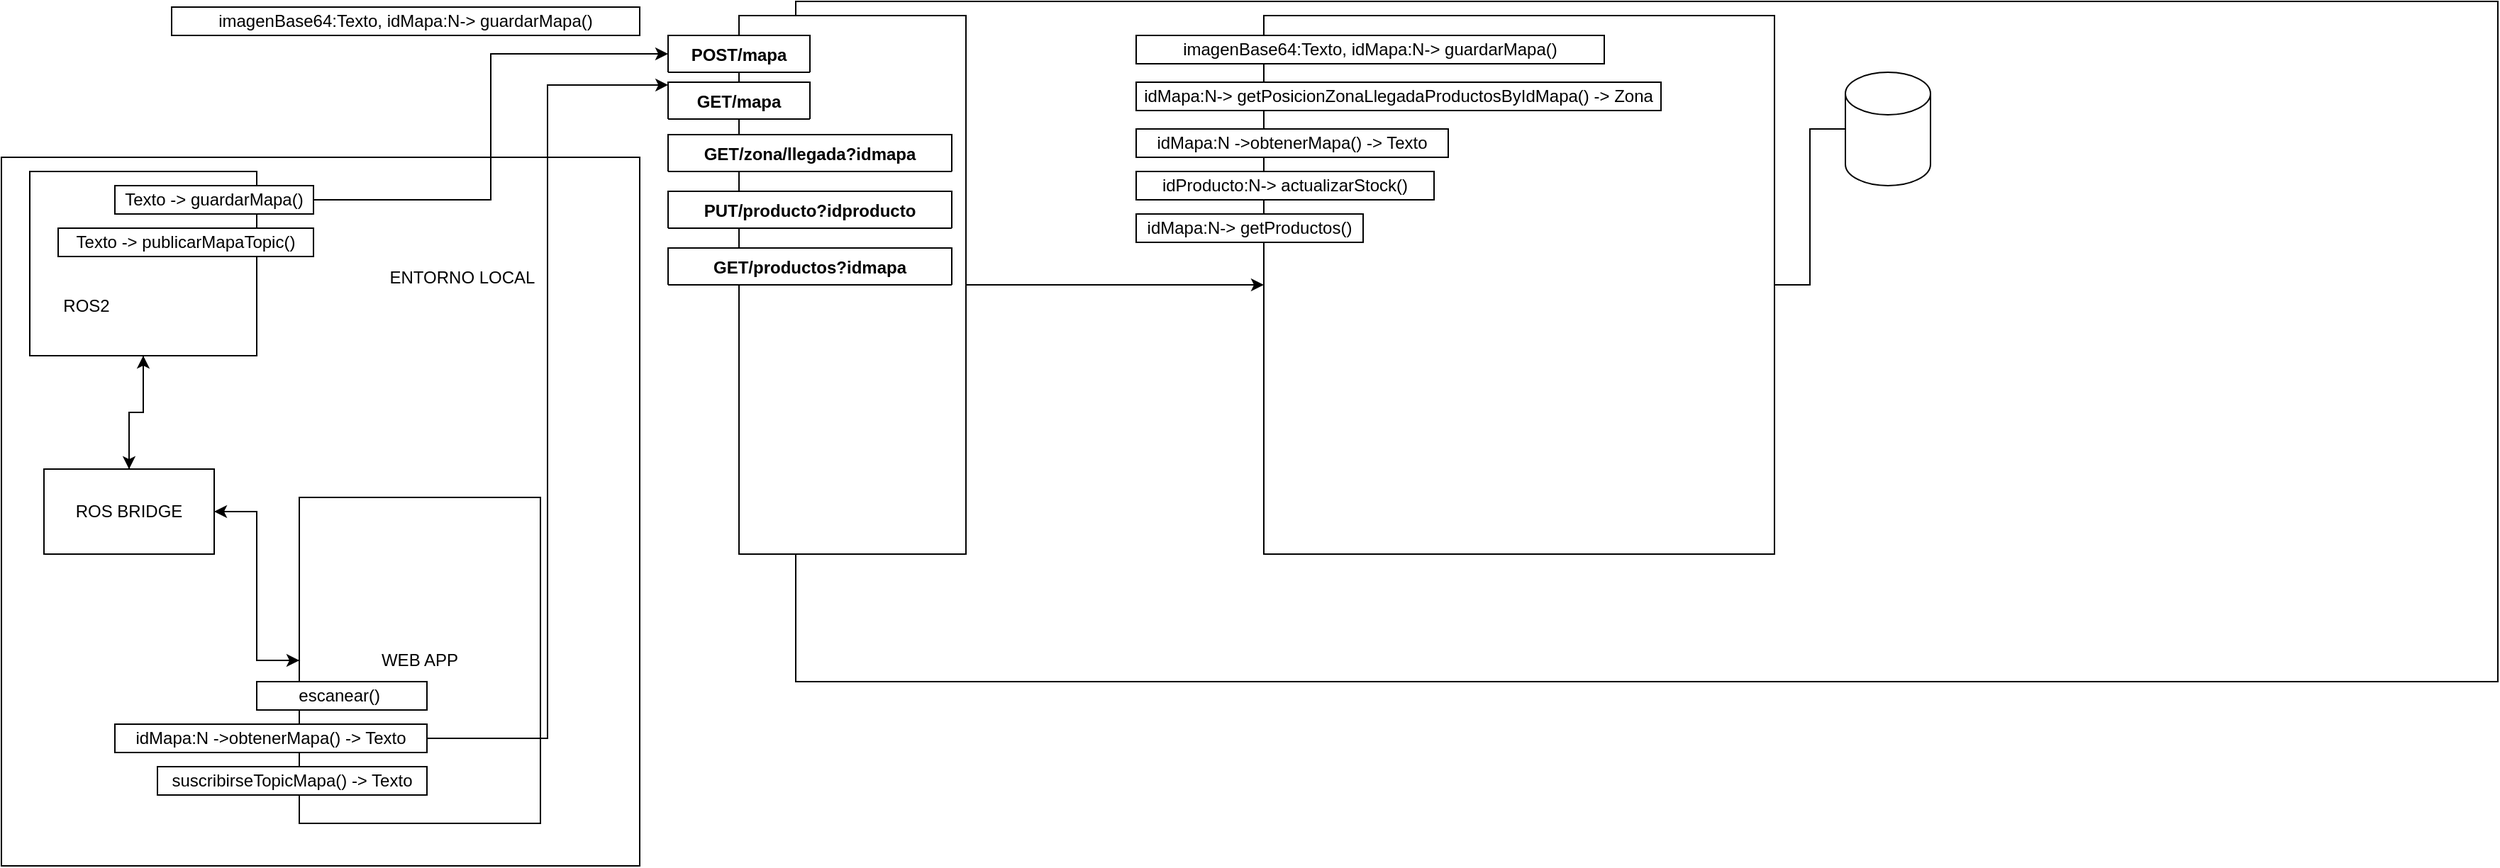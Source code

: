 <mxfile version="17.4.5" pages="2"><diagram id="qr7br0gcmP0g3dQFz3eZ" name="Logica Negocio"><mxGraphModel dx="1381" dy="787" grid="1" gridSize="10" guides="1" tooltips="1" connect="1" arrows="1" fold="1" page="1" pageScale="1" pageWidth="827" pageHeight="1169" math="0" shadow="0"><root><mxCell id="0"/><mxCell id="1" parent="0"/><mxCell id="V5HAuyEucex_Spe4lNq8-1" value="" style="rounded=0;whiteSpace=wrap;html=1;" parent="1" vertex="1"><mxGeometry x="570" y="10" width="1200" height="480" as="geometry"/></mxCell><mxCell id="V5HAuyEucex_Spe4lNq8-2" value="" style="rounded=0;whiteSpace=wrap;html=1;" parent="1" vertex="1"><mxGeometry x="10" y="120" width="450" height="500" as="geometry"/></mxCell><mxCell id="V5HAuyEucex_Spe4lNq8-14" style="edgeStyle=orthogonalEdgeStyle;rounded=0;orthogonalLoop=1;jettySize=auto;html=1;" parent="1" source="V5HAuyEucex_Spe4lNq8-3" target="V5HAuyEucex_Spe4lNq8-13" edge="1"><mxGeometry relative="1" as="geometry"/></mxCell><mxCell id="V5HAuyEucex_Spe4lNq8-19" style="edgeStyle=orthogonalEdgeStyle;rounded=0;orthogonalLoop=1;jettySize=auto;html=1;entryX=0;entryY=0.5;entryDx=0;entryDy=0;exitX=1;exitY=0.5;exitDx=0;exitDy=0;" parent="1" source="V5HAuyEucex_Spe4lNq8-24" target="1KXFwzLgJWa-YRm2-Oui-1" edge="1"><mxGeometry relative="1" as="geometry"><mxPoint x="460" y="50" as="targetPoint"/></mxGeometry></mxCell><mxCell id="V5HAuyEucex_Spe4lNq8-3" value="" style="rounded=0;whiteSpace=wrap;html=1;" parent="1" vertex="1"><mxGeometry x="30" y="130" width="160" height="130" as="geometry"/></mxCell><mxCell id="9l4VPNed63QghKo_KkzF-2" style="edgeStyle=orthogonalEdgeStyle;rounded=0;orthogonalLoop=1;jettySize=auto;html=1;entryX=1;entryY=0.5;entryDx=0;entryDy=0;endArrow=none;endFill=0;" parent="1" source="V5HAuyEucex_Spe4lNq8-4" target="V5HAuyEucex_Spe4lNq8-6" edge="1"><mxGeometry relative="1" as="geometry"/></mxCell><mxCell id="V5HAuyEucex_Spe4lNq8-4" value="" style="shape=cylinder3;whiteSpace=wrap;html=1;boundedLbl=1;backgroundOutline=1;size=15;" parent="1" vertex="1"><mxGeometry x="1310" y="60" width="60" height="80" as="geometry"/></mxCell><mxCell id="V5HAuyEucex_Spe4lNq8-20" style="edgeStyle=orthogonalEdgeStyle;rounded=0;orthogonalLoop=1;jettySize=auto;html=1;" parent="1" source="V5HAuyEucex_Spe4lNq8-5" target="V5HAuyEucex_Spe4lNq8-6" edge="1"><mxGeometry relative="1" as="geometry"/></mxCell><mxCell id="V5HAuyEucex_Spe4lNq8-5" value="" style="rounded=0;whiteSpace=wrap;html=1;" parent="1" vertex="1"><mxGeometry x="530" y="20" width="160" height="380" as="geometry"/></mxCell><mxCell id="V5HAuyEucex_Spe4lNq8-6" value="" style="rounded=0;whiteSpace=wrap;html=1;" parent="1" vertex="1"><mxGeometry x="900" y="20" width="360" height="380" as="geometry"/></mxCell><mxCell id="V5HAuyEucex_Spe4lNq8-9" value="imagenBase64:Texto, idMapa:N-&amp;gt; guardarMapa()" style="rounded=0;whiteSpace=wrap;html=1;autosize=1;" parent="1" vertex="1"><mxGeometry x="810" y="34" width="330" height="20" as="geometry"/></mxCell><mxCell id="V5HAuyEucex_Spe4lNq8-16" style="edgeStyle=orthogonalEdgeStyle;rounded=0;orthogonalLoop=1;jettySize=auto;html=1;entryX=1;entryY=0.5;entryDx=0;entryDy=0;" parent="1" source="V5HAuyEucex_Spe4lNq8-11" target="V5HAuyEucex_Spe4lNq8-13" edge="1"><mxGeometry relative="1" as="geometry"/></mxCell><mxCell id="V5HAuyEucex_Spe4lNq8-11" value="WEB APP" style="rounded=0;whiteSpace=wrap;html=1;" parent="1" vertex="1"><mxGeometry x="220" y="360" width="170" height="230" as="geometry"/></mxCell><mxCell id="V5HAuyEucex_Spe4lNq8-12" value="ENTORNO LOCAL" style="text;html=1;strokeColor=none;fillColor=none;align=center;verticalAlign=middle;whiteSpace=wrap;rounded=0;" parent="1" vertex="1"><mxGeometry x="270" y="190" width="130" height="30" as="geometry"/></mxCell><mxCell id="V5HAuyEucex_Spe4lNq8-15" style="edgeStyle=orthogonalEdgeStyle;rounded=0;orthogonalLoop=1;jettySize=auto;html=1;" parent="1" source="V5HAuyEucex_Spe4lNq8-13" target="V5HAuyEucex_Spe4lNq8-11" edge="1"><mxGeometry relative="1" as="geometry"/></mxCell><mxCell id="V5HAuyEucex_Spe4lNq8-17" style="edgeStyle=orthogonalEdgeStyle;rounded=0;orthogonalLoop=1;jettySize=auto;html=1;entryX=0.5;entryY=1;entryDx=0;entryDy=0;" parent="1" source="V5HAuyEucex_Spe4lNq8-13" target="V5HAuyEucex_Spe4lNq8-3" edge="1"><mxGeometry relative="1" as="geometry"/></mxCell><mxCell id="V5HAuyEucex_Spe4lNq8-13" value="ROS BRIDGE" style="rounded=0;whiteSpace=wrap;html=1;" parent="1" vertex="1"><mxGeometry x="40" y="340" width="120" height="60" as="geometry"/></mxCell><mxCell id="V5HAuyEucex_Spe4lNq8-22" value="escanear()&amp;nbsp;" style="rounded=0;whiteSpace=wrap;html=1;" parent="1" vertex="1"><mxGeometry x="190" y="490" width="120" height="20" as="geometry"/></mxCell><mxCell id="xhJGhQsPzWxKXCQC_ODU-6" style="edgeStyle=orthogonalEdgeStyle;rounded=0;orthogonalLoop=1;jettySize=auto;html=1;entryX=0.001;entryY=0.076;entryDx=0;entryDy=0;entryPerimeter=0;" parent="1" source="V5HAuyEucex_Spe4lNq8-23" target="xhJGhQsPzWxKXCQC_ODU-2" edge="1"><mxGeometry relative="1" as="geometry"/></mxCell><mxCell id="V5HAuyEucex_Spe4lNq8-23" value="idMapa:N -&amp;gt;obtenerMapa() -&amp;gt; Texto" style="rounded=0;whiteSpace=wrap;html=1;" parent="1" vertex="1"><mxGeometry x="90" y="520" width="220" height="20" as="geometry"/></mxCell><mxCell id="V5HAuyEucex_Spe4lNq8-24" value="Texto -&amp;gt; guardarMapa()" style="rounded=0;whiteSpace=wrap;html=1;" parent="1" vertex="1"><mxGeometry x="90" y="140" width="140" height="20" as="geometry"/></mxCell><mxCell id="V5HAuyEucex_Spe4lNq8-27" value="Texto -&amp;gt; publicarMapaTopic()" style="rounded=0;whiteSpace=wrap;html=1;" parent="1" vertex="1"><mxGeometry x="50" y="170" width="180" height="20" as="geometry"/></mxCell><mxCell id="V5HAuyEucex_Spe4lNq8-28" value="suscribirseTopicMapa() -&amp;gt; Texto" style="rounded=0;whiteSpace=wrap;html=1;" parent="1" vertex="1"><mxGeometry x="120" y="550" width="190" height="20" as="geometry"/></mxCell><mxCell id="V5HAuyEucex_Spe4lNq8-29" value="ROS2" style="text;html=1;strokeColor=none;fillColor=none;align=center;verticalAlign=middle;whiteSpace=wrap;rounded=0;" parent="1" vertex="1"><mxGeometry x="40" y="210" width="60" height="30" as="geometry"/></mxCell><mxCell id="1KXFwzLgJWa-YRm2-Oui-1" value="POST/mapa" style="swimlane;fontStyle=1;align=center;verticalAlign=top;childLayout=stackLayout;horizontal=1;startSize=26;horizontalStack=0;resizeParent=1;resizeParentMax=0;resizeLast=0;collapsible=1;marginBottom=0;" parent="1" vertex="1" collapsed="1"><mxGeometry x="480" y="34" width="100" height="26" as="geometry"><mxRectangle x="480" y="-70" width="300" height="140" as="alternateBounds"/></mxGeometry></mxCell><mxCell id="1KXFwzLgJWa-YRm2-Oui-2" value="Request: { idMapa:N,  imagen:Texto }" style="text;strokeColor=none;fillColor=default;align=left;verticalAlign=top;spacingLeft=4;spacingRight=4;overflow=hidden;rotatable=0;points=[[0,0.5],[1,0.5]];portConstraint=eastwest;" parent="1KXFwzLgJWa-YRm2-Oui-1" vertex="1"><mxGeometry y="26" width="300" height="26" as="geometry"/></mxCell><mxCell id="1KXFwzLgJWa-YRm2-Oui-3" value="" style="line;strokeWidth=1;fillColor=none;align=left;verticalAlign=middle;spacingTop=-1;spacingLeft=3;spacingRight=3;rotatable=0;labelPosition=right;points=[];portConstraint=eastwest;" parent="1KXFwzLgJWa-YRm2-Oui-1" vertex="1"><mxGeometry y="52" width="300" height="8" as="geometry"/></mxCell><mxCell id="1KXFwzLgJWa-YRm2-Oui-4" value="Respuestas:&#10;    200 OK&#10;    500 - {mensaje: &quot;No existe un mapa con ese id&quot;}&#10;    400 - {mensaje: &quot;Falta algun parametro&quot;}" style="text;align=left;verticalAlign=top;spacingLeft=4;spacingRight=4;overflow=hidden;rotatable=0;points=[[0,0.5],[1,0.5]];portConstraint=eastwest;fillColor=default;" parent="1KXFwzLgJWa-YRm2-Oui-1" vertex="1"><mxGeometry y="60" width="300" height="80" as="geometry"/></mxCell><mxCell id="A1_ffEyif7cvSU4tj48l-1" value="imagenBase64:Texto, idMapa:N-&amp;gt; guardarMapa()" style="rounded=0;whiteSpace=wrap;html=1;autosize=1;" parent="1" vertex="1"><mxGeometry x="130" y="14" width="330" height="20" as="geometry"/></mxCell><mxCell id="_4uroS1KP7SOoJTGzhsw-5" value="idMapa:N-&amp;gt; getPosicionZonaLlegadaProductosByIdMapa() -&amp;gt; Zona" style="rounded=0;whiteSpace=wrap;html=1;autosize=1;" parent="1" vertex="1"><mxGeometry x="810" y="67" width="370" height="20" as="geometry"/></mxCell><mxCell id="_4uroS1KP7SOoJTGzhsw-1" value="GET/zona/llegada?idmapa" style="swimlane;fontStyle=1;align=center;verticalAlign=top;childLayout=stackLayout;horizontal=1;startSize=26;horizontalStack=0;resizeParent=1;resizeParentMax=0;resizeLast=0;collapsible=1;marginBottom=0;" parent="1" vertex="1" collapsed="1"><mxGeometry x="480" y="104" width="200" height="26" as="geometry"><mxRectangle x="480" y="104" width="300" height="260" as="alternateBounds"/></mxGeometry></mxCell><mxCell id="_4uroS1KP7SOoJTGzhsw-2" value="Request: { idMapa:N }" style="text;strokeColor=none;fillColor=default;align=left;verticalAlign=top;spacingLeft=4;spacingRight=4;overflow=hidden;rotatable=0;points=[[0,0.5],[1,0.5]];portConstraint=eastwest;" parent="_4uroS1KP7SOoJTGzhsw-1" vertex="1"><mxGeometry y="26" width="300" height="26" as="geometry"/></mxCell><mxCell id="_4uroS1KP7SOoJTGzhsw-3" value="" style="line;strokeWidth=1;fillColor=none;align=left;verticalAlign=middle;spacingTop=-1;spacingLeft=3;spacingRight=3;rotatable=0;labelPosition=right;points=[];portConstraint=eastwest;" parent="_4uroS1KP7SOoJTGzhsw-1" vertex="1"><mxGeometry y="52" width="300" height="8" as="geometry"/></mxCell><mxCell id="_4uroS1KP7SOoJTGzhsw-4" value="Respuestas:&#10;    200 OK {&#10;    &quot;nombre&quot;: &quot;llegeda&quot;,&#10;    &quot;mapa&quot;: 1,&#10;    &quot;xSuperior&quot;: 1,&#10;    &quot;ySuperior&quot;: 2,&#10;    &quot;xInferior&quot;: 1,&#10;    &quot;yInferior&quot;: 2&#10;}    &#10;500 - {mensaje: &quot;Ese mapa no tiene una zona de llegada asignada&quot;}&#10;    &#10;400 - {mensaje: &quot;Falta algun parametro&quot;}" style="text;align=left;verticalAlign=top;spacingLeft=4;spacingRight=4;overflow=hidden;rotatable=0;points=[[0,0.5],[1,0.5]];portConstraint=eastwest;fillColor=default;" parent="_4uroS1KP7SOoJTGzhsw-1" vertex="1"><mxGeometry y="60" width="300" height="200" as="geometry"/></mxCell><mxCell id="xhJGhQsPzWxKXCQC_ODU-2" value="GET/mapa" style="swimlane;fontStyle=1;align=center;verticalAlign=top;childLayout=stackLayout;horizontal=1;startSize=26;horizontalStack=0;resizeParent=1;resizeParentMax=0;resizeLast=0;collapsible=1;marginBottom=0;" parent="1" vertex="1" collapsed="1"><mxGeometry x="480" y="67" width="100" height="26" as="geometry"><mxRectangle x="480" y="67" width="300" height="140" as="alternateBounds"/></mxGeometry></mxCell><mxCell id="xhJGhQsPzWxKXCQC_ODU-3" value="Parametros: { idMapa:N }" style="text;strokeColor=none;fillColor=default;align=left;verticalAlign=top;spacingLeft=4;spacingRight=4;overflow=hidden;rotatable=0;points=[[0,0.5],[1,0.5]];portConstraint=eastwest;" parent="xhJGhQsPzWxKXCQC_ODU-2" vertex="1"><mxGeometry y="26" width="300" height="26" as="geometry"/></mxCell><mxCell id="xhJGhQsPzWxKXCQC_ODU-4" value="" style="line;strokeWidth=1;fillColor=none;align=left;verticalAlign=middle;spacingTop=-1;spacingLeft=3;spacingRight=3;rotatable=0;labelPosition=right;points=[];portConstraint=eastwest;" parent="xhJGhQsPzWxKXCQC_ODU-2" vertex="1"><mxGeometry y="52" width="300" height="8" as="geometry"/></mxCell><mxCell id="xhJGhQsPzWxKXCQC_ODU-5" value="Respuestas:&#10;    200 OK {imagen:Texto, puntoOrigen:{x,y}}&#10;    500 - {mensaje: &quot;No existe un mapa con ese id&quot;}&#10;    400 - {mensaje: &quot;Falta algun parametro&quot;}" style="text;align=left;verticalAlign=top;spacingLeft=4;spacingRight=4;overflow=hidden;rotatable=0;points=[[0,0.5],[1,0.5]];portConstraint=eastwest;fillColor=default;" parent="xhJGhQsPzWxKXCQC_ODU-2" vertex="1"><mxGeometry y="60" width="300" height="80" as="geometry"/></mxCell><mxCell id="xhJGhQsPzWxKXCQC_ODU-7" value="idMapa:N -&amp;gt;obtenerMapa() -&amp;gt; Texto" style="rounded=0;whiteSpace=wrap;html=1;" parent="1" vertex="1"><mxGeometry x="810" y="100" width="220" height="20" as="geometry"/></mxCell><mxCell id="OGDtgpOWIfThqwihZhtQ-1" value="PUT/producto?idproducto" style="swimlane;fontStyle=1;align=center;verticalAlign=top;childLayout=stackLayout;horizontal=1;startSize=26;horizontalStack=0;resizeParent=1;resizeParentMax=0;resizeLast=0;collapsible=1;marginBottom=0;" parent="1" vertex="1" collapsed="1"><mxGeometry x="480" y="144" width="200" height="26" as="geometry"><mxRectangle x="500" y="440" width="300" height="140" as="alternateBounds"/></mxGeometry></mxCell><mxCell id="OGDtgpOWIfThqwihZhtQ-2" value="Parametros: { idProducto:N }" style="text;strokeColor=none;fillColor=default;align=left;verticalAlign=top;spacingLeft=4;spacingRight=4;overflow=hidden;rotatable=0;points=[[0,0.5],[1,0.5]];portConstraint=eastwest;" parent="OGDtgpOWIfThqwihZhtQ-1" vertex="1"><mxGeometry y="26" width="300" height="26" as="geometry"/></mxCell><mxCell id="OGDtgpOWIfThqwihZhtQ-3" value="" style="line;strokeWidth=1;fillColor=none;align=left;verticalAlign=middle;spacingTop=-1;spacingLeft=3;spacingRight=3;rotatable=0;labelPosition=right;points=[];portConstraint=eastwest;" parent="OGDtgpOWIfThqwihZhtQ-1" vertex="1"><mxGeometry y="52" width="300" height="8" as="geometry"/></mxCell><mxCell id="OGDtgpOWIfThqwihZhtQ-4" value="Respuestas:&#10;    200 OK &#10;    500 - {mensaje: &quot;No existe un producto con ese id&quot;}&#10;    400 - {mensaje: &quot;Falta algun parametro&quot;}" style="text;align=left;verticalAlign=top;spacingLeft=4;spacingRight=4;overflow=hidden;rotatable=0;points=[[0,0.5],[1,0.5]];portConstraint=eastwest;fillColor=default;" parent="OGDtgpOWIfThqwihZhtQ-1" vertex="1"><mxGeometry y="60" width="300" height="80" as="geometry"/></mxCell><mxCell id="bOaLaN9celTMbXlFl_b8-1" value="idProducto:N-&amp;gt; actualizarStock()" style="rounded=0;whiteSpace=wrap;html=1;autosize=1;" parent="1" vertex="1"><mxGeometry x="810" y="130" width="210" height="20" as="geometry"/></mxCell><mxCell id="3axeS7SIvT5MbjWtj5---1" value="GET/productos?idmapa" style="swimlane;fontStyle=1;align=center;verticalAlign=top;childLayout=stackLayout;horizontal=1;startSize=26;horizontalStack=0;resizeParent=1;resizeParentMax=0;resizeLast=0;collapsible=1;marginBottom=0;" vertex="1" collapsed="1" parent="1"><mxGeometry x="480" y="184" width="200" height="26" as="geometry"><mxRectangle x="480" y="184" width="300" height="140" as="alternateBounds"/></mxGeometry></mxCell><mxCell id="3axeS7SIvT5MbjWtj5---2" value="Parametros: { idMapa:N }" style="text;strokeColor=none;fillColor=default;align=left;verticalAlign=top;spacingLeft=4;spacingRight=4;overflow=hidden;rotatable=0;points=[[0,0.5],[1,0.5]];portConstraint=eastwest;" vertex="1" parent="3axeS7SIvT5MbjWtj5---1"><mxGeometry y="26" width="300" height="26" as="geometry"/></mxCell><mxCell id="3axeS7SIvT5MbjWtj5---3" value="" style="line;strokeWidth=1;fillColor=none;align=left;verticalAlign=middle;spacingTop=-1;spacingLeft=3;spacingRight=3;rotatable=0;labelPosition=right;points=[];portConstraint=eastwest;" vertex="1" parent="3axeS7SIvT5MbjWtj5---1"><mxGeometry y="52" width="300" height="8" as="geometry"/></mxCell><mxCell id="3axeS7SIvT5MbjWtj5---4" value="Respuestas:&#10;    200 OK &#10;    500 - {mensaje: &quot;No existe un mapa con ese id&quot;}&#10;    400 - {mensaje: &quot;Falta algun parametro&quot;}" style="text;align=left;verticalAlign=top;spacingLeft=4;spacingRight=4;overflow=hidden;rotatable=0;points=[[0,0.5],[1,0.5]];portConstraint=eastwest;fillColor=default;" vertex="1" parent="3axeS7SIvT5MbjWtj5---1"><mxGeometry y="60" width="300" height="80" as="geometry"/></mxCell><mxCell id="3axeS7SIvT5MbjWtj5---5" value="idMapa:N-&amp;gt; getProductos()" style="rounded=0;whiteSpace=wrap;html=1;autosize=1;" vertex="1" parent="1"><mxGeometry x="810" y="160" width="160" height="20" as="geometry"/></mxCell></root></mxGraphModel></diagram><diagram id="j1-sHolz0AxUesMCTDj7" name="Entidad Relacion"><mxGraphModel dx="1381" dy="787" grid="1" gridSize="10" guides="1" tooltips="1" connect="1" arrows="1" fold="1" page="1" pageScale="1" pageWidth="827" pageHeight="1169" math="0" shadow="0"><root><mxCell id="xTQx5OwVtkUul9D9zM_5-0"/><mxCell id="xTQx5OwVtkUul9D9zM_5-1" parent="xTQx5OwVtkUul9D9zM_5-0"/><mxCell id="xTQx5OwVtkUul9D9zM_5-7" value="mapa" style="shape=table;startSize=30;container=1;collapsible=1;childLayout=tableLayout;fixedRows=1;rowLines=0;fontStyle=1;align=center;resizeLast=1;" parent="xTQx5OwVtkUul9D9zM_5-1" vertex="1"><mxGeometry x="260" y="400" width="180" height="90" as="geometry"><mxRectangle x="360" y="330" width="60" height="30" as="alternateBounds"/></mxGeometry></mxCell><mxCell id="xTQx5OwVtkUul9D9zM_5-8" value="" style="shape=tableRow;horizontal=0;startSize=0;swimlaneHead=0;swimlaneBody=0;fillColor=none;collapsible=0;dropTarget=0;points=[[0,0.5],[1,0.5]];portConstraint=eastwest;top=0;left=0;right=0;bottom=1;" parent="xTQx5OwVtkUul9D9zM_5-7" vertex="1"><mxGeometry y="30" width="180" height="30" as="geometry"/></mxCell><mxCell id="xTQx5OwVtkUul9D9zM_5-9" value="PK" style="shape=partialRectangle;connectable=0;fillColor=none;top=0;left=0;bottom=0;right=0;fontStyle=1;overflow=hidden;" parent="xTQx5OwVtkUul9D9zM_5-8" vertex="1"><mxGeometry width="30" height="30" as="geometry"><mxRectangle width="30" height="30" as="alternateBounds"/></mxGeometry></mxCell><mxCell id="xTQx5OwVtkUul9D9zM_5-10" value="id" style="shape=partialRectangle;connectable=0;fillColor=none;top=0;left=0;bottom=0;right=0;align=left;spacingLeft=6;fontStyle=5;overflow=hidden;" parent="xTQx5OwVtkUul9D9zM_5-8" vertex="1"><mxGeometry x="30" width="150" height="30" as="geometry"><mxRectangle width="150" height="30" as="alternateBounds"/></mxGeometry></mxCell><mxCell id="xTQx5OwVtkUul9D9zM_5-11" value="" style="shape=tableRow;horizontal=0;startSize=0;swimlaneHead=0;swimlaneBody=0;fillColor=none;collapsible=0;dropTarget=0;points=[[0,0.5],[1,0.5]];portConstraint=eastwest;top=0;left=0;right=0;bottom=0;" parent="xTQx5OwVtkUul9D9zM_5-7" vertex="1"><mxGeometry y="60" width="180" height="30" as="geometry"/></mxCell><mxCell id="xTQx5OwVtkUul9D9zM_5-12" value="" style="shape=partialRectangle;connectable=0;fillColor=none;top=0;left=0;bottom=0;right=0;editable=1;overflow=hidden;" parent="xTQx5OwVtkUul9D9zM_5-11" vertex="1"><mxGeometry width="30" height="30" as="geometry"><mxRectangle width="30" height="30" as="alternateBounds"/></mxGeometry></mxCell><mxCell id="xTQx5OwVtkUul9D9zM_5-13" value="imagen" style="shape=partialRectangle;connectable=0;fillColor=none;top=0;left=0;bottom=0;right=0;align=left;spacingLeft=6;overflow=hidden;" parent="xTQx5OwVtkUul9D9zM_5-11" vertex="1"><mxGeometry x="30" width="150" height="30" as="geometry"><mxRectangle width="150" height="30" as="alternateBounds"/></mxGeometry></mxCell><mxCell id="xTQx5OwVtkUul9D9zM_5-20" value="BD: Automatix" style="text;html=1;strokeColor=none;fillColor=none;align=center;verticalAlign=middle;whiteSpace=wrap;rounded=0;" parent="xTQx5OwVtkUul9D9zM_5-1" vertex="1"><mxGeometry x="10" y="10" width="140" height="30" as="geometry"/></mxCell><mxCell id="xTQx5OwVtkUul9D9zM_5-21" value="Usuario" style="shape=table;startSize=30;container=1;collapsible=1;childLayout=tableLayout;fixedRows=1;rowLines=0;fontStyle=1;align=center;resizeLast=1;" parent="xTQx5OwVtkUul9D9zM_5-1" vertex="1"><mxGeometry x="40" y="145" width="180" height="150" as="geometry"/></mxCell><mxCell id="xTQx5OwVtkUul9D9zM_5-22" value="" style="shape=tableRow;horizontal=0;startSize=0;swimlaneHead=0;swimlaneBody=0;fillColor=none;collapsible=0;dropTarget=0;points=[[0,0.5],[1,0.5]];portConstraint=eastwest;top=0;left=0;right=0;bottom=1;" parent="xTQx5OwVtkUul9D9zM_5-21" vertex="1"><mxGeometry y="30" width="180" height="30" as="geometry"/></mxCell><mxCell id="xTQx5OwVtkUul9D9zM_5-23" value="PK" style="shape=partialRectangle;connectable=0;fillColor=none;top=0;left=0;bottom=0;right=0;fontStyle=1;overflow=hidden;" parent="xTQx5OwVtkUul9D9zM_5-22" vertex="1"><mxGeometry width="30" height="30" as="geometry"><mxRectangle width="30" height="30" as="alternateBounds"/></mxGeometry></mxCell><mxCell id="xTQx5OwVtkUul9D9zM_5-24" value="id" style="shape=partialRectangle;connectable=0;fillColor=none;top=0;left=0;bottom=0;right=0;align=left;spacingLeft=6;fontStyle=5;overflow=hidden;" parent="xTQx5OwVtkUul9D9zM_5-22" vertex="1"><mxGeometry x="30" width="150" height="30" as="geometry"><mxRectangle width="150" height="30" as="alternateBounds"/></mxGeometry></mxCell><mxCell id="xTQx5OwVtkUul9D9zM_5-25" value="" style="shape=tableRow;horizontal=0;startSize=0;swimlaneHead=0;swimlaneBody=0;fillColor=none;collapsible=0;dropTarget=0;points=[[0,0.5],[1,0.5]];portConstraint=eastwest;top=0;left=0;right=0;bottom=0;" parent="xTQx5OwVtkUul9D9zM_5-21" vertex="1"><mxGeometry y="60" width="180" height="30" as="geometry"/></mxCell><mxCell id="xTQx5OwVtkUul9D9zM_5-26" value="" style="shape=partialRectangle;connectable=0;fillColor=none;top=0;left=0;bottom=0;right=0;editable=1;overflow=hidden;" parent="xTQx5OwVtkUul9D9zM_5-25" vertex="1"><mxGeometry width="30" height="30" as="geometry"><mxRectangle width="30" height="30" as="alternateBounds"/></mxGeometry></mxCell><mxCell id="xTQx5OwVtkUul9D9zM_5-27" value="correo   " style="shape=partialRectangle;connectable=0;fillColor=none;top=0;left=0;bottom=0;right=0;align=left;spacingLeft=6;overflow=hidden;" parent="xTQx5OwVtkUul9D9zM_5-25" vertex="1"><mxGeometry x="30" width="150" height="30" as="geometry"><mxRectangle width="150" height="30" as="alternateBounds"/></mxGeometry></mxCell><mxCell id="xTQx5OwVtkUul9D9zM_5-28" value="" style="shape=tableRow;horizontal=0;startSize=0;swimlaneHead=0;swimlaneBody=0;fillColor=none;collapsible=0;dropTarget=0;points=[[0,0.5],[1,0.5]];portConstraint=eastwest;top=0;left=0;right=0;bottom=0;" parent="xTQx5OwVtkUul9D9zM_5-21" vertex="1"><mxGeometry y="90" width="180" height="30" as="geometry"/></mxCell><mxCell id="xTQx5OwVtkUul9D9zM_5-29" value="" style="shape=partialRectangle;connectable=0;fillColor=none;top=0;left=0;bottom=0;right=0;editable=1;overflow=hidden;" parent="xTQx5OwVtkUul9D9zM_5-28" vertex="1"><mxGeometry width="30" height="30" as="geometry"><mxRectangle width="30" height="30" as="alternateBounds"/></mxGeometry></mxCell><mxCell id="xTQx5OwVtkUul9D9zM_5-30" value="password" style="shape=partialRectangle;connectable=0;fillColor=none;top=0;left=0;bottom=0;right=0;align=left;spacingLeft=6;overflow=hidden;" parent="xTQx5OwVtkUul9D9zM_5-28" vertex="1"><mxGeometry x="30" width="150" height="30" as="geometry"><mxRectangle width="150" height="30" as="alternateBounds"/></mxGeometry></mxCell><mxCell id="8DTdHLEjGKgoNXfogA92-0" value="" style="shape=tableRow;horizontal=0;startSize=0;swimlaneHead=0;swimlaneBody=0;fillColor=none;collapsible=0;dropTarget=0;points=[[0,0.5],[1,0.5]];portConstraint=eastwest;top=0;left=0;right=0;bottom=0;" parent="xTQx5OwVtkUul9D9zM_5-21" vertex="1"><mxGeometry y="120" width="180" height="30" as="geometry"/></mxCell><mxCell id="8DTdHLEjGKgoNXfogA92-1" value="FK" style="shape=partialRectangle;connectable=0;fillColor=none;top=0;left=0;bottom=0;right=0;editable=1;overflow=hidden;" parent="8DTdHLEjGKgoNXfogA92-0" vertex="1"><mxGeometry width="30" height="30" as="geometry"><mxRectangle width="30" height="30" as="alternateBounds"/></mxGeometry></mxCell><mxCell id="8DTdHLEjGKgoNXfogA92-2" value="mapa" style="shape=partialRectangle;connectable=0;fillColor=none;top=0;left=0;bottom=0;right=0;align=left;spacingLeft=6;overflow=hidden;" parent="8DTdHLEjGKgoNXfogA92-0" vertex="1"><mxGeometry x="30" width="150" height="30" as="geometry"><mxRectangle width="150" height="30" as="alternateBounds"/></mxGeometry></mxCell><mxCell id="xTQx5OwVtkUul9D9zM_5-34" value="Robot" style="shape=table;startSize=30;container=1;collapsible=1;childLayout=tableLayout;fixedRows=1;rowLines=0;fontStyle=1;align=center;resizeLast=1;" parent="xTQx5OwVtkUul9D9zM_5-1" vertex="1"><mxGeometry x="40" y="530" width="180" height="90" as="geometry"/></mxCell><mxCell id="xTQx5OwVtkUul9D9zM_5-35" value="" style="shape=tableRow;horizontal=0;startSize=0;swimlaneHead=0;swimlaneBody=0;fillColor=none;collapsible=0;dropTarget=0;points=[[0,0.5],[1,0.5]];portConstraint=eastwest;top=0;left=0;right=0;bottom=1;" parent="xTQx5OwVtkUul9D9zM_5-34" vertex="1"><mxGeometry y="30" width="180" height="30" as="geometry"/></mxCell><mxCell id="xTQx5OwVtkUul9D9zM_5-36" value="PK" style="shape=partialRectangle;connectable=0;fillColor=none;top=0;left=0;bottom=0;right=0;fontStyle=1;overflow=hidden;" parent="xTQx5OwVtkUul9D9zM_5-35" vertex="1"><mxGeometry width="30" height="30" as="geometry"><mxRectangle width="30" height="30" as="alternateBounds"/></mxGeometry></mxCell><mxCell id="xTQx5OwVtkUul9D9zM_5-37" value="id" style="shape=partialRectangle;connectable=0;fillColor=none;top=0;left=0;bottom=0;right=0;align=left;spacingLeft=6;fontStyle=5;overflow=hidden;" parent="xTQx5OwVtkUul9D9zM_5-35" vertex="1"><mxGeometry x="30" width="150" height="30" as="geometry"><mxRectangle width="150" height="30" as="alternateBounds"/></mxGeometry></mxCell><mxCell id="xTQx5OwVtkUul9D9zM_5-38" value="" style="shape=tableRow;horizontal=0;startSize=0;swimlaneHead=0;swimlaneBody=0;fillColor=none;collapsible=0;dropTarget=0;points=[[0,0.5],[1,0.5]];portConstraint=eastwest;top=0;left=0;right=0;bottom=0;" parent="xTQx5OwVtkUul9D9zM_5-34" vertex="1"><mxGeometry y="60" width="180" height="30" as="geometry"/></mxCell><mxCell id="xTQx5OwVtkUul9D9zM_5-39" value="FK" style="shape=partialRectangle;connectable=0;fillColor=none;top=0;left=0;bottom=0;right=0;editable=1;overflow=hidden;" parent="xTQx5OwVtkUul9D9zM_5-38" vertex="1"><mxGeometry width="30" height="30" as="geometry"><mxRectangle width="30" height="30" as="alternateBounds"/></mxGeometry></mxCell><mxCell id="xTQx5OwVtkUul9D9zM_5-40" value="mapa" style="shape=partialRectangle;connectable=0;fillColor=none;top=0;left=0;bottom=0;right=0;align=left;spacingLeft=6;overflow=hidden;" parent="xTQx5OwVtkUul9D9zM_5-38" vertex="1"><mxGeometry x="30" width="150" height="30" as="geometry"><mxRectangle width="150" height="30" as="alternateBounds"/></mxGeometry></mxCell><mxCell id="xTQx5OwVtkUul9D9zM_5-47" value="Zona" style="shape=table;startSize=30;container=1;collapsible=1;childLayout=tableLayout;fixedRows=1;rowLines=0;fontStyle=1;align=center;resizeLast=1;" parent="xTQx5OwVtkUul9D9zM_5-1" vertex="1"><mxGeometry x="600" y="370" width="180" height="210" as="geometry"/></mxCell><mxCell id="xTQx5OwVtkUul9D9zM_5-48" value="" style="shape=tableRow;horizontal=0;startSize=0;swimlaneHead=0;swimlaneBody=0;fillColor=none;collapsible=0;dropTarget=0;points=[[0,0.5],[1,0.5]];portConstraint=eastwest;top=0;left=0;right=0;bottom=1;" parent="xTQx5OwVtkUul9D9zM_5-47" vertex="1"><mxGeometry y="30" width="180" height="30" as="geometry"/></mxCell><mxCell id="xTQx5OwVtkUul9D9zM_5-49" value="PK" style="shape=partialRectangle;connectable=0;fillColor=none;top=0;left=0;bottom=0;right=0;fontStyle=1;overflow=hidden;" parent="xTQx5OwVtkUul9D9zM_5-48" vertex="1"><mxGeometry width="30" height="30" as="geometry"><mxRectangle width="30" height="30" as="alternateBounds"/></mxGeometry></mxCell><mxCell id="xTQx5OwVtkUul9D9zM_5-50" value="nombre" style="shape=partialRectangle;connectable=0;fillColor=none;top=0;left=0;bottom=0;right=0;align=left;spacingLeft=6;fontStyle=5;overflow=hidden;" parent="xTQx5OwVtkUul9D9zM_5-48" vertex="1"><mxGeometry x="30" width="150" height="30" as="geometry"><mxRectangle width="150" height="30" as="alternateBounds"/></mxGeometry></mxCell><mxCell id="xTQx5OwVtkUul9D9zM_5-51" value="" style="shape=tableRow;horizontal=0;startSize=0;swimlaneHead=0;swimlaneBody=0;fillColor=none;collapsible=0;dropTarget=0;points=[[0,0.5],[1,0.5]];portConstraint=eastwest;top=0;left=0;right=0;bottom=0;" parent="xTQx5OwVtkUul9D9zM_5-47" vertex="1"><mxGeometry y="60" width="180" height="30" as="geometry"/></mxCell><mxCell id="xTQx5OwVtkUul9D9zM_5-52" value="FK" style="shape=partialRectangle;connectable=0;fillColor=none;top=0;left=0;bottom=0;right=0;editable=1;overflow=hidden;" parent="xTQx5OwVtkUul9D9zM_5-51" vertex="1"><mxGeometry width="30" height="30" as="geometry"><mxRectangle width="30" height="30" as="alternateBounds"/></mxGeometry></mxCell><mxCell id="xTQx5OwVtkUul9D9zM_5-53" value="mapa" style="shape=partialRectangle;connectable=0;fillColor=none;top=0;left=0;bottom=0;right=0;align=left;spacingLeft=6;overflow=hidden;" parent="xTQx5OwVtkUul9D9zM_5-51" vertex="1"><mxGeometry x="30" width="150" height="30" as="geometry"><mxRectangle width="150" height="30" as="alternateBounds"/></mxGeometry></mxCell><mxCell id="xTQx5OwVtkUul9D9zM_5-54" value="" style="shape=tableRow;horizontal=0;startSize=0;swimlaneHead=0;swimlaneBody=0;fillColor=none;collapsible=0;dropTarget=0;points=[[0,0.5],[1,0.5]];portConstraint=eastwest;top=0;left=0;right=0;bottom=0;" parent="xTQx5OwVtkUul9D9zM_5-47" vertex="1"><mxGeometry y="90" width="180" height="30" as="geometry"/></mxCell><mxCell id="xTQx5OwVtkUul9D9zM_5-55" value="" style="shape=partialRectangle;connectable=0;fillColor=none;top=0;left=0;bottom=0;right=0;editable=1;overflow=hidden;" parent="xTQx5OwVtkUul9D9zM_5-54" vertex="1"><mxGeometry width="30" height="30" as="geometry"><mxRectangle width="30" height="30" as="alternateBounds"/></mxGeometry></mxCell><mxCell id="xTQx5OwVtkUul9D9zM_5-56" value="xSuperior" style="shape=partialRectangle;connectable=0;fillColor=none;top=0;left=0;bottom=0;right=0;align=left;spacingLeft=6;overflow=hidden;" parent="xTQx5OwVtkUul9D9zM_5-54" vertex="1"><mxGeometry x="30" width="150" height="30" as="geometry"><mxRectangle width="150" height="30" as="alternateBounds"/></mxGeometry></mxCell><mxCell id="xTQx5OwVtkUul9D9zM_5-72" value="" style="shape=tableRow;horizontal=0;startSize=0;swimlaneHead=0;swimlaneBody=0;fillColor=none;collapsible=0;dropTarget=0;points=[[0,0.5],[1,0.5]];portConstraint=eastwest;top=0;left=0;right=0;bottom=0;" parent="xTQx5OwVtkUul9D9zM_5-47" vertex="1"><mxGeometry y="120" width="180" height="30" as="geometry"/></mxCell><mxCell id="xTQx5OwVtkUul9D9zM_5-73" value="" style="shape=partialRectangle;connectable=0;fillColor=none;top=0;left=0;bottom=0;right=0;fontStyle=0;overflow=hidden;" parent="xTQx5OwVtkUul9D9zM_5-72" vertex="1"><mxGeometry width="30" height="30" as="geometry"><mxRectangle width="30" height="30" as="alternateBounds"/></mxGeometry></mxCell><mxCell id="xTQx5OwVtkUul9D9zM_5-74" value="ySuperior" style="shape=partialRectangle;connectable=0;fillColor=none;top=0;left=0;bottom=0;right=0;align=left;spacingLeft=6;fontStyle=0;overflow=hidden;" parent="xTQx5OwVtkUul9D9zM_5-72" vertex="1"><mxGeometry x="30" width="150" height="30" as="geometry"><mxRectangle width="150" height="30" as="alternateBounds"/></mxGeometry></mxCell><mxCell id="xTQx5OwVtkUul9D9zM_5-57" value="" style="shape=tableRow;horizontal=0;startSize=0;swimlaneHead=0;swimlaneBody=0;fillColor=none;collapsible=0;dropTarget=0;points=[[0,0.5],[1,0.5]];portConstraint=eastwest;top=0;left=0;right=0;bottom=0;" parent="xTQx5OwVtkUul9D9zM_5-47" vertex="1"><mxGeometry y="150" width="180" height="30" as="geometry"/></mxCell><mxCell id="xTQx5OwVtkUul9D9zM_5-58" value="" style="shape=partialRectangle;connectable=0;fillColor=none;top=0;left=0;bottom=0;right=0;editable=1;overflow=hidden;" parent="xTQx5OwVtkUul9D9zM_5-57" vertex="1"><mxGeometry width="30" height="30" as="geometry"><mxRectangle width="30" height="30" as="alternateBounds"/></mxGeometry></mxCell><mxCell id="xTQx5OwVtkUul9D9zM_5-59" value="xInferior" style="shape=partialRectangle;connectable=0;fillColor=none;top=0;left=0;bottom=0;right=0;align=left;spacingLeft=6;overflow=hidden;" parent="xTQx5OwVtkUul9D9zM_5-57" vertex="1"><mxGeometry x="30" width="150" height="30" as="geometry"><mxRectangle width="150" height="30" as="alternateBounds"/></mxGeometry></mxCell><mxCell id="xTQx5OwVtkUul9D9zM_5-77" value="" style="shape=tableRow;horizontal=0;startSize=0;swimlaneHead=0;swimlaneBody=0;fillColor=none;collapsible=0;dropTarget=0;points=[[0,0.5],[1,0.5]];portConstraint=eastwest;top=0;left=0;right=0;bottom=0;" parent="xTQx5OwVtkUul9D9zM_5-47" vertex="1"><mxGeometry y="180" width="180" height="30" as="geometry"/></mxCell><mxCell id="xTQx5OwVtkUul9D9zM_5-78" value="" style="shape=partialRectangle;connectable=0;fillColor=none;top=0;left=0;bottom=0;right=0;editable=1;overflow=hidden;" parent="xTQx5OwVtkUul9D9zM_5-77" vertex="1"><mxGeometry width="30" height="30" as="geometry"><mxRectangle width="30" height="30" as="alternateBounds"/></mxGeometry></mxCell><mxCell id="xTQx5OwVtkUul9D9zM_5-79" value="yInferior" style="shape=partialRectangle;connectable=0;fillColor=none;top=0;left=0;bottom=0;right=0;align=left;spacingLeft=6;overflow=hidden;" parent="xTQx5OwVtkUul9D9zM_5-77" vertex="1"><mxGeometry x="30" width="150" height="30" as="geometry"><mxRectangle width="150" height="30" as="alternateBounds"/></mxGeometry></mxCell><mxCell id="xTQx5OwVtkUul9D9zM_5-62" value="" style="shape=tableRow;horizontal=0;startSize=0;swimlaneHead=0;swimlaneBody=0;fillColor=none;collapsible=0;dropTarget=0;points=[[0,0.5],[1,0.5]];portConstraint=eastwest;top=0;left=0;right=0;bottom=0;" parent="xTQx5OwVtkUul9D9zM_5-1" vertex="1"><mxGeometry x="600" y="510" width="180" height="30" as="geometry"/></mxCell><mxCell id="xTQx5OwVtkUul9D9zM_5-63" value="" style="shape=partialRectangle;connectable=0;fillColor=none;top=0;left=0;bottom=0;right=0;editable=1;overflow=hidden;" parent="xTQx5OwVtkUul9D9zM_5-62" vertex="1"><mxGeometry width="30" height="30" as="geometry"><mxRectangle width="30" height="30" as="alternateBounds"/></mxGeometry></mxCell><mxCell id="xTQx5OwVtkUul9D9zM_5-65" value="" style="shape=tableRow;horizontal=0;startSize=0;swimlaneHead=0;swimlaneBody=0;fillColor=none;collapsible=0;dropTarget=0;points=[[0,0.5],[1,0.5]];portConstraint=eastwest;top=0;left=0;right=0;bottom=0;" parent="xTQx5OwVtkUul9D9zM_5-1" vertex="1"><mxGeometry x="600" y="540" width="180" height="30" as="geometry"/></mxCell><mxCell id="xTQx5OwVtkUul9D9zM_5-85" style="edgeStyle=orthogonalEdgeStyle;rounded=0;orthogonalLoop=1;jettySize=auto;html=1;entryX=1;entryY=0.5;entryDx=0;entryDy=0;endArrow=none;endFill=0;" parent="xTQx5OwVtkUul9D9zM_5-1" source="xTQx5OwVtkUul9D9zM_5-51" target="xTQx5OwVtkUul9D9zM_5-8" edge="1"><mxGeometry relative="1" as="geometry"/></mxCell><mxCell id="xTQx5OwVtkUul9D9zM_5-88" value="1" style="edgeLabel;html=1;align=center;verticalAlign=middle;resizable=0;points=[];" parent="xTQx5OwVtkUul9D9zM_5-85" vertex="1" connectable="0"><mxGeometry x="0.692" y="1" relative="1" as="geometry"><mxPoint as="offset"/></mxGeometry></mxCell><mxCell id="xTQx5OwVtkUul9D9zM_5-89" value="N" style="edgeLabel;html=1;align=center;verticalAlign=middle;resizable=0;points=[];" parent="xTQx5OwVtkUul9D9zM_5-85" vertex="1" connectable="0"><mxGeometry x="-0.678" relative="1" as="geometry"><mxPoint as="offset"/></mxGeometry></mxCell><mxCell id="8DTdHLEjGKgoNXfogA92-28" value="Tener" style="edgeLabel;html=1;align=center;verticalAlign=middle;resizable=0;points=[];" parent="xTQx5OwVtkUul9D9zM_5-85" vertex="1" connectable="0"><mxGeometry x="0.062" y="1" relative="1" as="geometry"><mxPoint as="offset"/></mxGeometry></mxCell><mxCell id="xTQx5OwVtkUul9D9zM_5-90" style="edgeStyle=orthogonalEdgeStyle;rounded=0;orthogonalLoop=1;jettySize=auto;html=1;entryX=0;entryY=0.5;entryDx=0;entryDy=0;endArrow=none;endFill=0;" parent="xTQx5OwVtkUul9D9zM_5-1" source="xTQx5OwVtkUul9D9zM_5-38" target="xTQx5OwVtkUul9D9zM_5-8" edge="1"><mxGeometry relative="1" as="geometry"/></mxCell><mxCell id="xTQx5OwVtkUul9D9zM_5-91" value="N" style="edgeLabel;html=1;align=center;verticalAlign=middle;resizable=0;points=[];" parent="xTQx5OwVtkUul9D9zM_5-90" vertex="1" connectable="0"><mxGeometry x="-0.474" y="-1" relative="1" as="geometry"><mxPoint as="offset"/></mxGeometry></mxCell><mxCell id="xTQx5OwVtkUul9D9zM_5-92" value="1" style="edgeLabel;html=1;align=center;verticalAlign=middle;resizable=0;points=[];" parent="xTQx5OwVtkUul9D9zM_5-90" vertex="1" connectable="0"><mxGeometry x="0.469" y="-2" relative="1" as="geometry"><mxPoint as="offset"/></mxGeometry></mxCell><mxCell id="8DTdHLEjGKgoNXfogA92-29" value="Tener" style="edgeLabel;html=1;align=center;verticalAlign=middle;resizable=0;points=[];" parent="xTQx5OwVtkUul9D9zM_5-90" vertex="1" connectable="0"><mxGeometry x="-0.129" relative="1" as="geometry"><mxPoint as="offset"/></mxGeometry></mxCell><mxCell id="8DTdHLEjGKgoNXfogA92-23" style="edgeStyle=orthogonalEdgeStyle;rounded=0;orthogonalLoop=1;jettySize=auto;html=1;entryX=0;entryY=0.5;entryDx=0;entryDy=0;endArrow=none;endFill=0;" parent="xTQx5OwVtkUul9D9zM_5-1" source="8DTdHLEjGKgoNXfogA92-0" target="xTQx5OwVtkUul9D9zM_5-8" edge="1"><mxGeometry relative="1" as="geometry"/></mxCell><mxCell id="8DTdHLEjGKgoNXfogA92-24" value="1" style="edgeLabel;html=1;align=center;verticalAlign=middle;resizable=0;points=[];" parent="8DTdHLEjGKgoNXfogA92-23" vertex="1" connectable="0"><mxGeometry x="0.632" y="-1" relative="1" as="geometry"><mxPoint as="offset"/></mxGeometry></mxCell><mxCell id="8DTdHLEjGKgoNXfogA92-25" value="N" style="edgeLabel;html=1;align=center;verticalAlign=middle;resizable=0;points=[];" parent="8DTdHLEjGKgoNXfogA92-23" vertex="1" connectable="0"><mxGeometry x="-0.674" y="2" relative="1" as="geometry"><mxPoint x="-2" y="4" as="offset"/></mxGeometry></mxCell><mxCell id="8DTdHLEjGKgoNXfogA92-26" value="Tener" style="edgeLabel;html=1;align=center;verticalAlign=middle;resizable=0;points=[];" parent="8DTdHLEjGKgoNXfogA92-23" vertex="1" connectable="0"><mxGeometry x="0.147" relative="1" as="geometry"><mxPoint as="offset"/></mxGeometry></mxCell><mxCell id="3N_xg7b0aiWQ68McyCuD-13" value="Producto" style="shape=table;startSize=30;container=1;collapsible=1;childLayout=tableLayout;fixedRows=1;rowLines=0;fontStyle=1;align=center;resizeLast=1;" parent="xTQx5OwVtkUul9D9zM_5-1" vertex="1"><mxGeometry x="590" y="60" width="180" height="180" as="geometry"/></mxCell><mxCell id="3N_xg7b0aiWQ68McyCuD-14" value="" style="shape=tableRow;horizontal=0;startSize=0;swimlaneHead=0;swimlaneBody=0;fillColor=none;collapsible=0;dropTarget=0;points=[[0,0.5],[1,0.5]];portConstraint=eastwest;top=0;left=0;right=0;bottom=1;" parent="3N_xg7b0aiWQ68McyCuD-13" vertex="1"><mxGeometry y="30" width="180" height="30" as="geometry"/></mxCell><mxCell id="3N_xg7b0aiWQ68McyCuD-15" value="PK" style="shape=partialRectangle;connectable=0;fillColor=none;top=0;left=0;bottom=0;right=0;fontStyle=1;overflow=hidden;" parent="3N_xg7b0aiWQ68McyCuD-14" vertex="1"><mxGeometry width="30" height="30" as="geometry"><mxRectangle width="30" height="30" as="alternateBounds"/></mxGeometry></mxCell><mxCell id="3N_xg7b0aiWQ68McyCuD-16" value="id" style="shape=partialRectangle;connectable=0;fillColor=none;top=0;left=0;bottom=0;right=0;align=left;spacingLeft=6;fontStyle=5;overflow=hidden;" parent="3N_xg7b0aiWQ68McyCuD-14" vertex="1"><mxGeometry x="30" width="150" height="30" as="geometry"><mxRectangle width="150" height="30" as="alternateBounds"/></mxGeometry></mxCell><mxCell id="3N_xg7b0aiWQ68McyCuD-17" value="" style="shape=tableRow;horizontal=0;startSize=0;swimlaneHead=0;swimlaneBody=0;fillColor=none;collapsible=0;dropTarget=0;points=[[0,0.5],[1,0.5]];portConstraint=eastwest;top=0;left=0;right=0;bottom=0;" parent="3N_xg7b0aiWQ68McyCuD-13" vertex="1"><mxGeometry y="60" width="180" height="30" as="geometry"/></mxCell><mxCell id="3N_xg7b0aiWQ68McyCuD-18" value="" style="shape=partialRectangle;connectable=0;fillColor=none;top=0;left=0;bottom=0;right=0;editable=1;overflow=hidden;" parent="3N_xg7b0aiWQ68McyCuD-17" vertex="1"><mxGeometry width="30" height="30" as="geometry"><mxRectangle width="30" height="30" as="alternateBounds"/></mxGeometry></mxCell><mxCell id="3N_xg7b0aiWQ68McyCuD-19" value="nombre" style="shape=partialRectangle;connectable=0;fillColor=none;top=0;left=0;bottom=0;right=0;align=left;spacingLeft=6;overflow=hidden;" parent="3N_xg7b0aiWQ68McyCuD-17" vertex="1"><mxGeometry x="30" width="150" height="30" as="geometry"><mxRectangle width="150" height="30" as="alternateBounds"/></mxGeometry></mxCell><mxCell id="3N_xg7b0aiWQ68McyCuD-20" value="" style="shape=tableRow;horizontal=0;startSize=0;swimlaneHead=0;swimlaneBody=0;fillColor=none;collapsible=0;dropTarget=0;points=[[0,0.5],[1,0.5]];portConstraint=eastwest;top=0;left=0;right=0;bottom=0;" parent="3N_xg7b0aiWQ68McyCuD-13" vertex="1"><mxGeometry y="90" width="180" height="30" as="geometry"/></mxCell><mxCell id="3N_xg7b0aiWQ68McyCuD-21" value="" style="shape=partialRectangle;connectable=0;fillColor=none;top=0;left=0;bottom=0;right=0;editable=1;overflow=hidden;" parent="3N_xg7b0aiWQ68McyCuD-20" vertex="1"><mxGeometry width="30" height="30" as="geometry"><mxRectangle width="30" height="30" as="alternateBounds"/></mxGeometry></mxCell><mxCell id="3N_xg7b0aiWQ68McyCuD-22" value="cantidad" style="shape=partialRectangle;connectable=0;fillColor=none;top=0;left=0;bottom=0;right=0;align=left;spacingLeft=6;overflow=hidden;" parent="3N_xg7b0aiWQ68McyCuD-20" vertex="1"><mxGeometry x="30" width="150" height="30" as="geometry"><mxRectangle width="150" height="30" as="alternateBounds"/></mxGeometry></mxCell><mxCell id="3N_xg7b0aiWQ68McyCuD-23" value="" style="shape=tableRow;horizontal=0;startSize=0;swimlaneHead=0;swimlaneBody=0;fillColor=none;collapsible=0;dropTarget=0;points=[[0,0.5],[1,0.5]];portConstraint=eastwest;top=0;left=0;right=0;bottom=0;" parent="3N_xg7b0aiWQ68McyCuD-13" vertex="1"><mxGeometry y="120" width="180" height="30" as="geometry"/></mxCell><mxCell id="3N_xg7b0aiWQ68McyCuD-24" value="" style="shape=partialRectangle;connectable=0;fillColor=none;top=0;left=0;bottom=0;right=0;fontStyle=0;overflow=hidden;" parent="3N_xg7b0aiWQ68McyCuD-23" vertex="1"><mxGeometry width="30" height="30" as="geometry"><mxRectangle width="30" height="30" as="alternateBounds"/></mxGeometry></mxCell><mxCell id="3N_xg7b0aiWQ68McyCuD-25" value="precio ud" style="shape=partialRectangle;connectable=0;fillColor=none;top=0;left=0;bottom=0;right=0;align=left;spacingLeft=6;fontStyle=0;overflow=hidden;verticalAlign=middle;" parent="3N_xg7b0aiWQ68McyCuD-23" vertex="1"><mxGeometry x="30" width="150" height="30" as="geometry"><mxRectangle width="150" height="30" as="alternateBounds"/></mxGeometry></mxCell><mxCell id="3N_xg7b0aiWQ68McyCuD-29" value="" style="shape=tableRow;horizontal=0;startSize=0;swimlaneHead=0;swimlaneBody=0;fillColor=none;collapsible=0;dropTarget=0;points=[[0,0.5],[1,0.5]];portConstraint=eastwest;top=0;left=0;right=0;bottom=0;" parent="3N_xg7b0aiWQ68McyCuD-13" vertex="1"><mxGeometry y="150" width="180" height="30" as="geometry"/></mxCell><mxCell id="3N_xg7b0aiWQ68McyCuD-30" value="" style="shape=partialRectangle;connectable=0;fillColor=none;top=0;left=0;bottom=0;right=0;editable=1;overflow=hidden;" parent="3N_xg7b0aiWQ68McyCuD-29" vertex="1"><mxGeometry width="30" height="30" as="geometry"><mxRectangle width="30" height="30" as="alternateBounds"/></mxGeometry></mxCell><mxCell id="3N_xg7b0aiWQ68McyCuD-31" value="zona" style="shape=partialRectangle;connectable=0;fillColor=none;top=0;left=0;bottom=0;right=0;align=left;spacingLeft=6;overflow=hidden;" parent="3N_xg7b0aiWQ68McyCuD-29" vertex="1"><mxGeometry x="30" width="150" height="30" as="geometry"><mxRectangle width="150" height="30" as="alternateBounds"/></mxGeometry></mxCell><mxCell id="3N_xg7b0aiWQ68McyCuD-32" value="" style="shape=tableRow;horizontal=0;startSize=0;swimlaneHead=0;swimlaneBody=0;fillColor=none;collapsible=0;dropTarget=0;points=[[0,0.5],[1,0.5]];portConstraint=eastwest;top=0;left=0;right=0;bottom=0;" parent="xTQx5OwVtkUul9D9zM_5-1" vertex="1"><mxGeometry x="590" y="200" width="180" height="30" as="geometry"/></mxCell><mxCell id="3N_xg7b0aiWQ68McyCuD-33" value="FK" style="shape=partialRectangle;connectable=0;fillColor=none;top=0;left=0;bottom=0;right=0;editable=1;overflow=hidden;" parent="3N_xg7b0aiWQ68McyCuD-32" vertex="1"><mxGeometry y="10" width="30" height="30" as="geometry"><mxRectangle width="30" height="30" as="alternateBounds"/></mxGeometry></mxCell><mxCell id="3N_xg7b0aiWQ68McyCuD-34" value="" style="shape=tableRow;horizontal=0;startSize=0;swimlaneHead=0;swimlaneBody=0;fillColor=none;collapsible=0;dropTarget=0;points=[[0,0.5],[1,0.5]];portConstraint=eastwest;top=0;left=0;right=0;bottom=0;" parent="xTQx5OwVtkUul9D9zM_5-1" vertex="1"><mxGeometry x="590" y="230" width="180" height="30" as="geometry"/></mxCell><mxCell id="3N_xg7b0aiWQ68McyCuD-35" style="edgeStyle=orthogonalEdgeStyle;rounded=0;orthogonalLoop=1;jettySize=auto;html=1;exitX=0;exitY=0.5;exitDx=0;exitDy=0;entryX=0;entryY=0.5;entryDx=0;entryDy=0;endArrow=none;endFill=0;" parent="xTQx5OwVtkUul9D9zM_5-1" source="3N_xg7b0aiWQ68McyCuD-14" target="xTQx5OwVtkUul9D9zM_5-48" edge="1"><mxGeometry relative="1" as="geometry"><Array as="points"><mxPoint x="590" y="220"/><mxPoint x="570" y="220"/><mxPoint x="570" y="415"/></Array></mxGeometry></mxCell><mxCell id="3N_xg7b0aiWQ68McyCuD-36" value="1" style="edgeLabel;html=1;align=center;verticalAlign=middle;resizable=0;points=[];" parent="3N_xg7b0aiWQ68McyCuD-35" vertex="1" connectable="0"><mxGeometry x="-0.578" relative="1" as="geometry"><mxPoint x="-20" y="79" as="offset"/></mxGeometry></mxCell><mxCell id="3N_xg7b0aiWQ68McyCuD-37" value="Tener" style="edgeLabel;html=1;align=center;verticalAlign=middle;resizable=0;points=[];" parent="xTQx5OwVtkUul9D9zM_5-1" vertex="1" connectable="0"><mxGeometry x="570" y="310" as="geometry"/></mxCell><mxCell id="3N_xg7b0aiWQ68McyCuD-38" value="N" style="edgeLabel;html=1;align=center;verticalAlign=middle;resizable=0;points=[];" parent="xTQx5OwVtkUul9D9zM_5-1" vertex="1" connectable="0"><mxGeometry x="584" y="475" as="geometry"><mxPoint x="-17" y="-106" as="offset"/></mxGeometry></mxCell></root></mxGraphModel></diagram></mxfile>